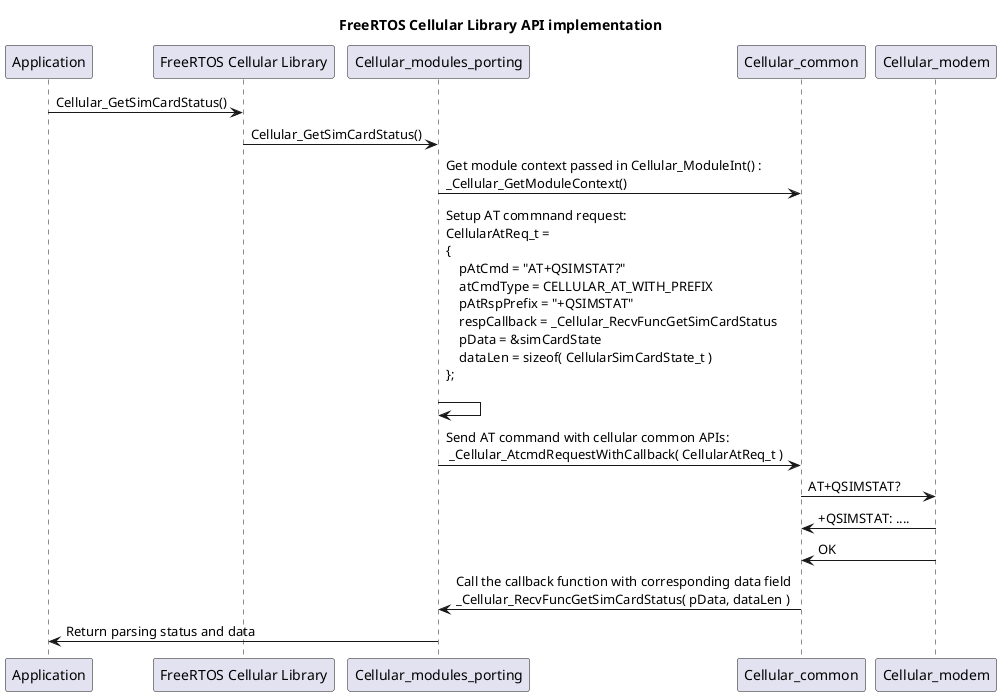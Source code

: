 @startuml

Title FreeRTOS Cellular Library API implementation

participant Application
participant "FreeRTOS Cellular Library"
participant Cellular_modules_porting
participant Cellular_common
participant Cellular_modem

Application ->"FreeRTOS Cellular Library" : Cellular_GetSimCardStatus()

"FreeRTOS Cellular Library"->Cellular_modules_porting :Cellular_GetSimCardStatus()

Cellular_modules_porting->Cellular_common:Get module context passed in Cellular_ModuleInt() :\n_Cellular_GetModuleContext()

Cellular_modules_porting->Cellular_modules_porting:Setup AT commnand request:\nCellularAtReq_t = \n{\n    pAtCmd = "AT+QSIMSTAT?"\n    atCmdType = CELLULAR_AT_WITH_PREFIX\n    pAtRspPrefix = "+QSIMSTAT"\n    respCallback = _Cellular_RecvFuncGetSimCardStatus\n    pData = &simCardState\n    dataLen = sizeof( CellularSimCardState_t )\n};\n

Cellular_modules_porting->Cellular_common:Send AT command with cellular common APIs:\n _Cellular_AtcmdRequestWithCallback( CellularAtReq_t )

Cellular_common ->Cellular_modem : AT+QSIMSTAT?

Cellular_modem -> Cellular_common : +QSIMSTAT: ....

Cellular_modem -> Cellular_common : OK

Cellular_common ->Cellular_modules_porting : Call the callback function with corresponding data field \n_Cellular_RecvFuncGetSimCardStatus( pData, dataLen )

Cellular_modules_porting ->Application : Return parsing status and data

@enduml
